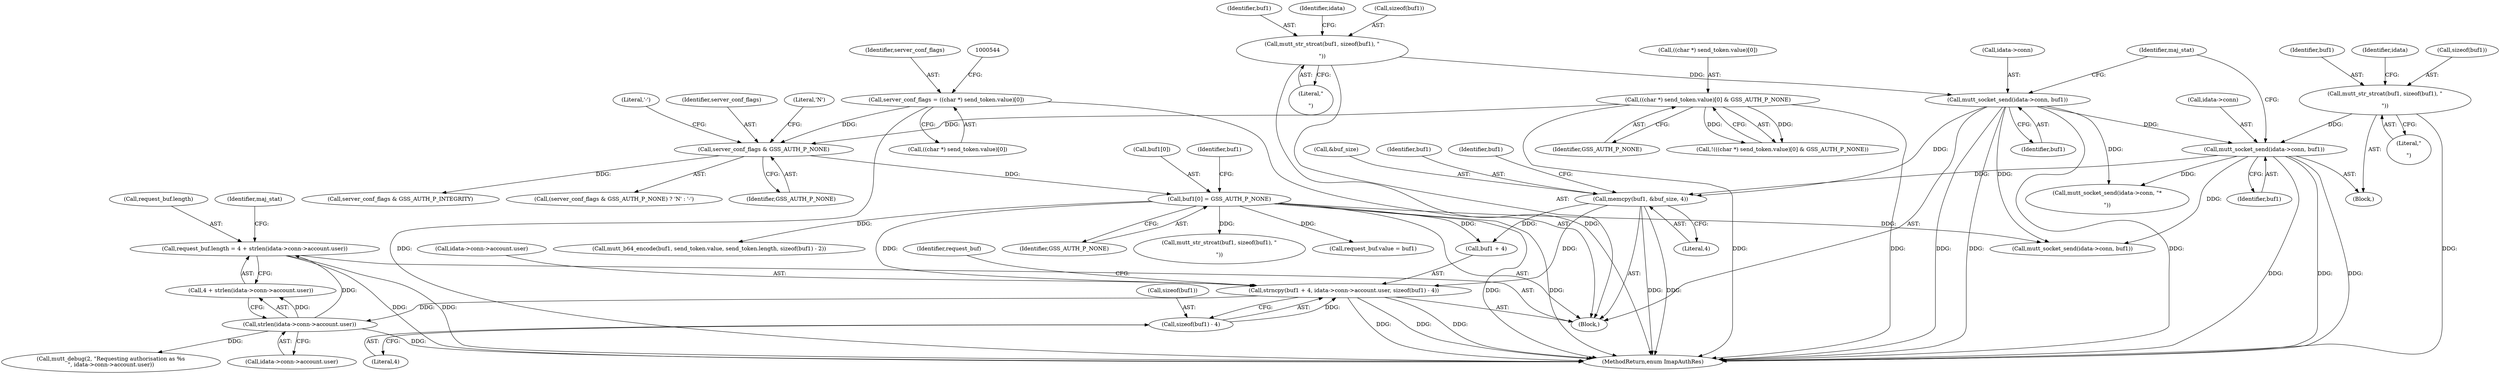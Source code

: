 digraph "0_neomutt_6f163e07ae68654d7ac5268cbb7565f6df79ad85_0@API" {
"1000642" [label="(Call,request_buf.length = 4 + strlen(idata->conn->account.user))"];
"1000648" [label="(Call,strlen(idata->conn->account.user))"];
"1000622" [label="(Call,strncpy(buf1 + 4, idata->conn->account.user, sizeof(buf1) - 4))"];
"1000617" [label="(Call,buf1[0] = GSS_AUTH_P_NONE)"];
"1000587" [label="(Call,server_conf_flags & GSS_AUTH_P_NONE)"];
"1000530" [label="(Call,server_conf_flags = ((char *) send_token.value)[0])"];
"1000541" [label="(Call,((char *) send_token.value)[0] & GSS_AUTH_P_NONE)"];
"1000612" [label="(Call,memcpy(buf1, &buf_size, 4))"];
"1000453" [label="(Call,mutt_socket_send(idata->conn, buf1))"];
"1000334" [label="(Call,mutt_socket_send(idata->conn, buf1))"];
"1000329" [label="(Call,mutt_str_strcat(buf1, sizeof(buf1), \"\r\n\"))"];
"1000448" [label="(Call,mutt_str_strcat(buf1, sizeof(buf1), \"\r\n\"))"];
"1000633" [label="(Call,sizeof(buf1) - 4)"];
"1000589" [label="(Identifier,GSS_AUTH_P_NONE)"];
"1000646" [label="(Call,4 + strlen(idata->conn->account.user))"];
"1000542" [label="(Call,((char *) send_token.value)[0])"];
"1000590" [label="(Literal,'N')"];
"1000457" [label="(Identifier,buf1)"];
"1000612" [label="(Call,memcpy(buf1, &buf_size, 4))"];
"1000549" [label="(Identifier,GSS_AUTH_P_NONE)"];
"1000587" [label="(Call,server_conf_flags & GSS_AUTH_P_NONE)"];
"1000452" [label="(Literal,\"\r\n\")"];
"1000639" [label="(Identifier,request_buf)"];
"1000591" [label="(Literal,'-')"];
"1000541" [label="(Call,((char *) send_token.value)[0] & GSS_AUTH_P_NONE)"];
"1000621" [label="(Identifier,GSS_AUTH_P_NONE)"];
"1000454" [label="(Call,idata->conn)"];
"1000453" [label="(Call,mutt_socket_send(idata->conn, buf1))"];
"1000613" [label="(Identifier,buf1)"];
"1000338" [label="(Identifier,buf1)"];
"1000633" [label="(Call,sizeof(buf1) - 4)"];
"1000622" [label="(Call,strncpy(buf1 + 4, idata->conn->account.user, sizeof(buf1) - 4))"];
"1000532" [label="(Call,((char *) send_token.value)[0])"];
"1000333" [label="(Literal,\"\r\n\")"];
"1000586" [label="(Call,(server_conf_flags & GSS_AUTH_P_NONE) ? 'N' : '-')"];
"1000329" [label="(Call,mutt_str_strcat(buf1, sizeof(buf1), \"\r\n\"))"];
"1000530" [label="(Call,server_conf_flags = ((char *) send_token.value)[0])"];
"1000619" [label="(Identifier,buf1)"];
"1000691" [label="(Call,mutt_debug(2, \"Requesting authorisation as %s\n\", idata->conn->account.user))"];
"1000448" [label="(Call,mutt_str_strcat(buf1, sizeof(buf1), \"\r\n\"))"];
"1000617" [label="(Call,buf1[0] = GSS_AUTH_P_NONE)"];
"1000642" [label="(Call,request_buf.length = 4 + strlen(idata->conn->account.user))"];
"1000330" [label="(Identifier,buf1)"];
"1000450" [label="(Call,sizeof(buf1))"];
"1000637" [label="(Call,request_buf.value = buf1)"];
"1000618" [label="(Call,buf1[0])"];
"1000624" [label="(Identifier,buf1)"];
"1000763" [label="(Call,mutt_socket_send(idata->conn, \"*\r\n\"))"];
"1000614" [label="(Call,&buf_size)"];
"1000623" [label="(Call,buf1 + 4)"];
"1000336" [label="(Identifier,idata)"];
"1000648" [label="(Call,strlen(idata->conn->account.user))"];
"1000540" [label="(Call,!(((char *) send_token.value)[0] & GSS_AUTH_P_NONE))"];
"1000634" [label="(Call,sizeof(buf1))"];
"1000531" [label="(Identifier,server_conf_flags)"];
"1000679" [label="(Call,mutt_b64_encode(buf1, send_token.value, send_token.length, sizeof(buf1) - 2))"];
"1000649" [label="(Call,idata->conn->account.user)"];
"1000636" [label="(Literal,4)"];
"1000616" [label="(Literal,4)"];
"1000120" [label="(Block,)"];
"1000341" [label="(Identifier,maj_stat)"];
"1000706" [label="(Call,mutt_socket_send(idata->conn, buf1))"];
"1000643" [label="(Call,request_buf.length)"];
"1000782" [label="(MethodReturn,enum ImapAuthRes)"];
"1000701" [label="(Call,mutt_str_strcat(buf1, sizeof(buf1), \"\r\n\"))"];
"1000593" [label="(Call,server_conf_flags & GSS_AUTH_P_INTEGRITY)"];
"1000335" [label="(Call,idata->conn)"];
"1000449" [label="(Identifier,buf1)"];
"1000343" [label="(Block,)"];
"1000588" [label="(Identifier,server_conf_flags)"];
"1000455" [label="(Identifier,idata)"];
"1000331" [label="(Call,sizeof(buf1))"];
"1000626" [label="(Call,idata->conn->account.user)"];
"1000334" [label="(Call,mutt_socket_send(idata->conn, buf1))"];
"1000657" [label="(Identifier,maj_stat)"];
"1000642" -> "1000120"  [label="AST: "];
"1000642" -> "1000646"  [label="CFG: "];
"1000643" -> "1000642"  [label="AST: "];
"1000646" -> "1000642"  [label="AST: "];
"1000657" -> "1000642"  [label="CFG: "];
"1000642" -> "1000782"  [label="DDG: "];
"1000642" -> "1000782"  [label="DDG: "];
"1000648" -> "1000642"  [label="DDG: "];
"1000648" -> "1000646"  [label="AST: "];
"1000648" -> "1000649"  [label="CFG: "];
"1000649" -> "1000648"  [label="AST: "];
"1000646" -> "1000648"  [label="CFG: "];
"1000648" -> "1000782"  [label="DDG: "];
"1000648" -> "1000646"  [label="DDG: "];
"1000622" -> "1000648"  [label="DDG: "];
"1000648" -> "1000691"  [label="DDG: "];
"1000622" -> "1000120"  [label="AST: "];
"1000622" -> "1000633"  [label="CFG: "];
"1000623" -> "1000622"  [label="AST: "];
"1000626" -> "1000622"  [label="AST: "];
"1000633" -> "1000622"  [label="AST: "];
"1000639" -> "1000622"  [label="CFG: "];
"1000622" -> "1000782"  [label="DDG: "];
"1000622" -> "1000782"  [label="DDG: "];
"1000622" -> "1000782"  [label="DDG: "];
"1000617" -> "1000622"  [label="DDG: "];
"1000612" -> "1000622"  [label="DDG: "];
"1000633" -> "1000622"  [label="DDG: "];
"1000617" -> "1000120"  [label="AST: "];
"1000617" -> "1000621"  [label="CFG: "];
"1000618" -> "1000617"  [label="AST: "];
"1000621" -> "1000617"  [label="AST: "];
"1000624" -> "1000617"  [label="CFG: "];
"1000617" -> "1000782"  [label="DDG: "];
"1000617" -> "1000782"  [label="DDG: "];
"1000587" -> "1000617"  [label="DDG: "];
"1000617" -> "1000623"  [label="DDG: "];
"1000617" -> "1000637"  [label="DDG: "];
"1000617" -> "1000679"  [label="DDG: "];
"1000617" -> "1000701"  [label="DDG: "];
"1000617" -> "1000706"  [label="DDG: "];
"1000587" -> "1000586"  [label="AST: "];
"1000587" -> "1000589"  [label="CFG: "];
"1000588" -> "1000587"  [label="AST: "];
"1000589" -> "1000587"  [label="AST: "];
"1000590" -> "1000587"  [label="CFG: "];
"1000591" -> "1000587"  [label="CFG: "];
"1000530" -> "1000587"  [label="DDG: "];
"1000541" -> "1000587"  [label="DDG: "];
"1000587" -> "1000593"  [label="DDG: "];
"1000530" -> "1000120"  [label="AST: "];
"1000530" -> "1000532"  [label="CFG: "];
"1000531" -> "1000530"  [label="AST: "];
"1000532" -> "1000530"  [label="AST: "];
"1000544" -> "1000530"  [label="CFG: "];
"1000530" -> "1000782"  [label="DDG: "];
"1000541" -> "1000540"  [label="AST: "];
"1000541" -> "1000549"  [label="CFG: "];
"1000542" -> "1000541"  [label="AST: "];
"1000549" -> "1000541"  [label="AST: "];
"1000540" -> "1000541"  [label="CFG: "];
"1000541" -> "1000782"  [label="DDG: "];
"1000541" -> "1000782"  [label="DDG: "];
"1000541" -> "1000540"  [label="DDG: "];
"1000541" -> "1000540"  [label="DDG: "];
"1000612" -> "1000120"  [label="AST: "];
"1000612" -> "1000616"  [label="CFG: "];
"1000613" -> "1000612"  [label="AST: "];
"1000614" -> "1000612"  [label="AST: "];
"1000616" -> "1000612"  [label="AST: "];
"1000619" -> "1000612"  [label="CFG: "];
"1000612" -> "1000782"  [label="DDG: "];
"1000612" -> "1000782"  [label="DDG: "];
"1000453" -> "1000612"  [label="DDG: "];
"1000334" -> "1000612"  [label="DDG: "];
"1000612" -> "1000623"  [label="DDG: "];
"1000453" -> "1000343"  [label="AST: "];
"1000453" -> "1000457"  [label="CFG: "];
"1000454" -> "1000453"  [label="AST: "];
"1000457" -> "1000453"  [label="AST: "];
"1000341" -> "1000453"  [label="CFG: "];
"1000453" -> "1000782"  [label="DDG: "];
"1000453" -> "1000782"  [label="DDG: "];
"1000453" -> "1000782"  [label="DDG: "];
"1000334" -> "1000453"  [label="DDG: "];
"1000448" -> "1000453"  [label="DDG: "];
"1000453" -> "1000706"  [label="DDG: "];
"1000453" -> "1000763"  [label="DDG: "];
"1000334" -> "1000120"  [label="AST: "];
"1000334" -> "1000338"  [label="CFG: "];
"1000335" -> "1000334"  [label="AST: "];
"1000338" -> "1000334"  [label="AST: "];
"1000341" -> "1000334"  [label="CFG: "];
"1000334" -> "1000782"  [label="DDG: "];
"1000334" -> "1000782"  [label="DDG: "];
"1000334" -> "1000782"  [label="DDG: "];
"1000329" -> "1000334"  [label="DDG: "];
"1000334" -> "1000706"  [label="DDG: "];
"1000334" -> "1000763"  [label="DDG: "];
"1000329" -> "1000120"  [label="AST: "];
"1000329" -> "1000333"  [label="CFG: "];
"1000330" -> "1000329"  [label="AST: "];
"1000331" -> "1000329"  [label="AST: "];
"1000333" -> "1000329"  [label="AST: "];
"1000336" -> "1000329"  [label="CFG: "];
"1000329" -> "1000782"  [label="DDG: "];
"1000448" -> "1000343"  [label="AST: "];
"1000448" -> "1000452"  [label="CFG: "];
"1000449" -> "1000448"  [label="AST: "];
"1000450" -> "1000448"  [label="AST: "];
"1000452" -> "1000448"  [label="AST: "];
"1000455" -> "1000448"  [label="CFG: "];
"1000448" -> "1000782"  [label="DDG: "];
"1000633" -> "1000636"  [label="CFG: "];
"1000634" -> "1000633"  [label="AST: "];
"1000636" -> "1000633"  [label="AST: "];
}
